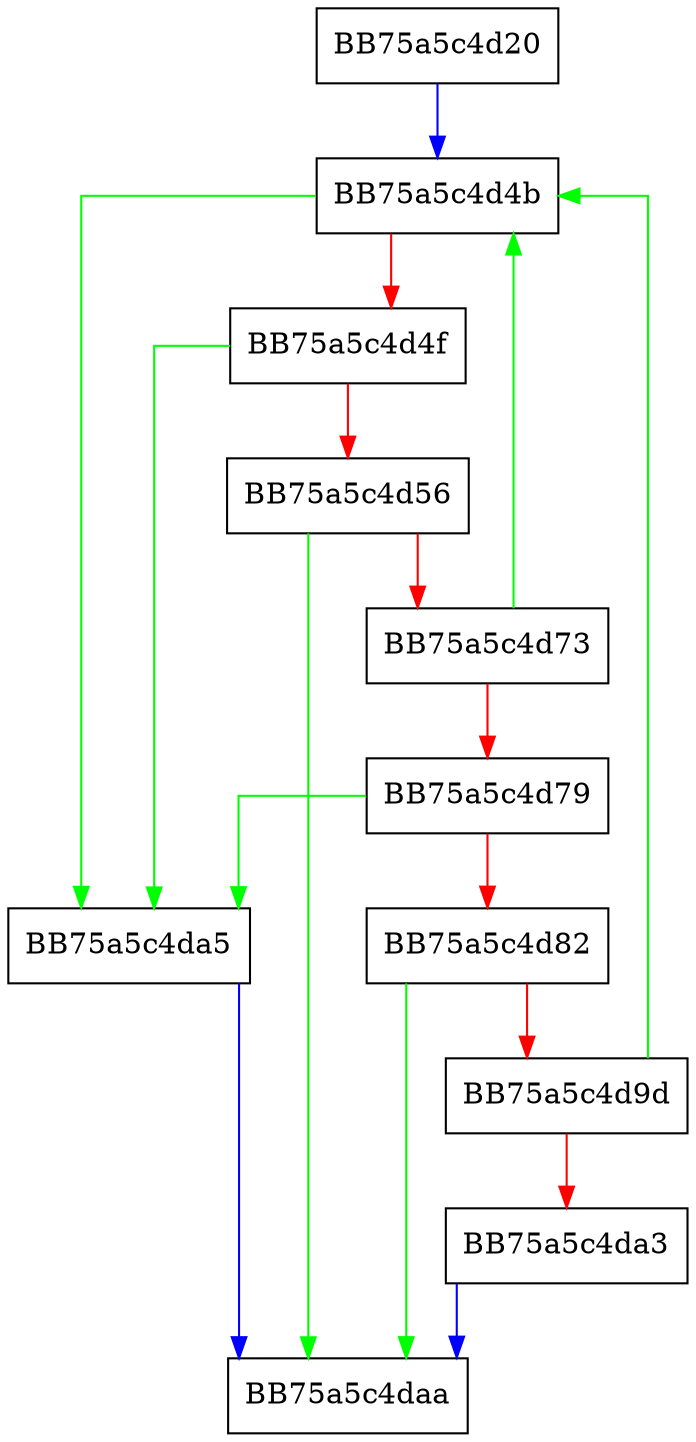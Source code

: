 digraph getDistance {
  node [shape="box"];
  graph [splines=ortho];
  BB75a5c4d20 -> BB75a5c4d4b [color="blue"];
  BB75a5c4d4b -> BB75a5c4da5 [color="green"];
  BB75a5c4d4b -> BB75a5c4d4f [color="red"];
  BB75a5c4d4f -> BB75a5c4da5 [color="green"];
  BB75a5c4d4f -> BB75a5c4d56 [color="red"];
  BB75a5c4d56 -> BB75a5c4daa [color="green"];
  BB75a5c4d56 -> BB75a5c4d73 [color="red"];
  BB75a5c4d73 -> BB75a5c4d4b [color="green"];
  BB75a5c4d73 -> BB75a5c4d79 [color="red"];
  BB75a5c4d79 -> BB75a5c4da5 [color="green"];
  BB75a5c4d79 -> BB75a5c4d82 [color="red"];
  BB75a5c4d82 -> BB75a5c4daa [color="green"];
  BB75a5c4d82 -> BB75a5c4d9d [color="red"];
  BB75a5c4d9d -> BB75a5c4d4b [color="green"];
  BB75a5c4d9d -> BB75a5c4da3 [color="red"];
  BB75a5c4da3 -> BB75a5c4daa [color="blue"];
  BB75a5c4da5 -> BB75a5c4daa [color="blue"];
}